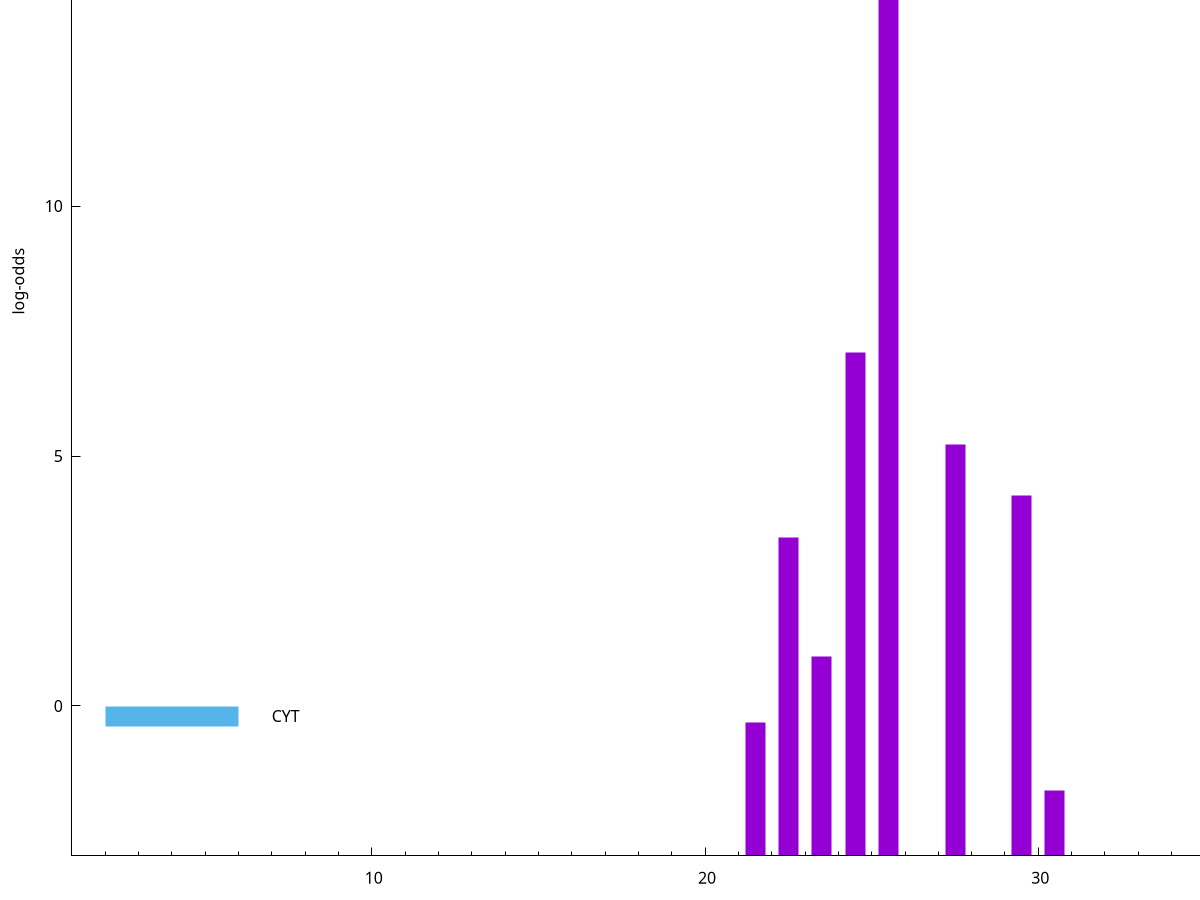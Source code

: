set title "LipoP predictions for SRR3467249.gff"
set size 2., 1.4
set xrange [1:70] 
set mxtics 10
set yrange [-3:20]
set y2range [0:23]
set ylabel "log-odds"
set term postscript eps color solid "Helvetica" 30
set output "SRR3467249.gff.eps"
set arrow from 2,15.3218 to 6,15.3218 nohead lt 1 lw 20
set label "SpI" at 7,15.3218
set arrow from 2,-0.200913 to 6,-0.200913 nohead lt 3 lw 20
set label "CYT" at 7,-0.200913
set arrow from 2,15.3218 to 6,15.3218 nohead lt 1 lw 20
set label "SpI" at 7,15.3218
# NOTE: The scores below are the log-odds scores with the threshold
# NOTE: subtracted (a hack to make gnuplot make the histogram all
# NOTE: look nice).
plot "-" axes x1y2 title "" with impulses lt 1 lw 20
25.500000 18.314600
24.500000 10.070140
27.500000 8.225010
29.500000 7.219880
22.500000 6.361770
23.500000 3.995665
21.500000 2.667281
30.500000 1.308060
e
exit
